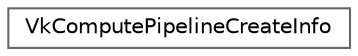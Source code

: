 digraph "类继承关系图"
{
 // LATEX_PDF_SIZE
  bgcolor="transparent";
  edge [fontname=Helvetica,fontsize=10,labelfontname=Helvetica,labelfontsize=10];
  node [fontname=Helvetica,fontsize=10,shape=box,height=0.2,width=0.4];
  rankdir="LR";
  Node0 [id="Node000000",label="VkComputePipelineCreateInfo",height=0.2,width=0.4,color="grey40", fillcolor="white", style="filled",URL="$struct_vk_compute_pipeline_create_info.html",tooltip=" "];
}
